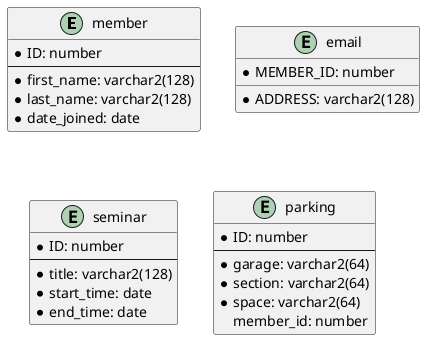 @startuml
entity "member" as member {
 * ID: number
 --
 * first_name: varchar2(128)
 * last_name: varchar2(128)
 * date_joined: date
}

entity "email" as email {
 * MEMBER_ID: number
 * ADDRESS: varchar2(128)
}

entity "seminar" as seminar {
 * ID: number
 --
 * title: varchar2(128)
 * start_time: date
 * end_time: date
}

entity "parking" as parking {
 * ID: number
 --
 * garage: varchar2(64)
 * section: varchar2(64)
 * space: varchar2(64)
 member_id: number
}

/'
 ' member ||-- parking: reserved_for
 ' member ||--o{ email: has_email
 ' member ||--o{ seminar: in_charge_of
 ' member ||--o{ seminar: attends
 '/

/'
 ' order }o--|| product
 ' client }o..|| country
 '/

@enduml
